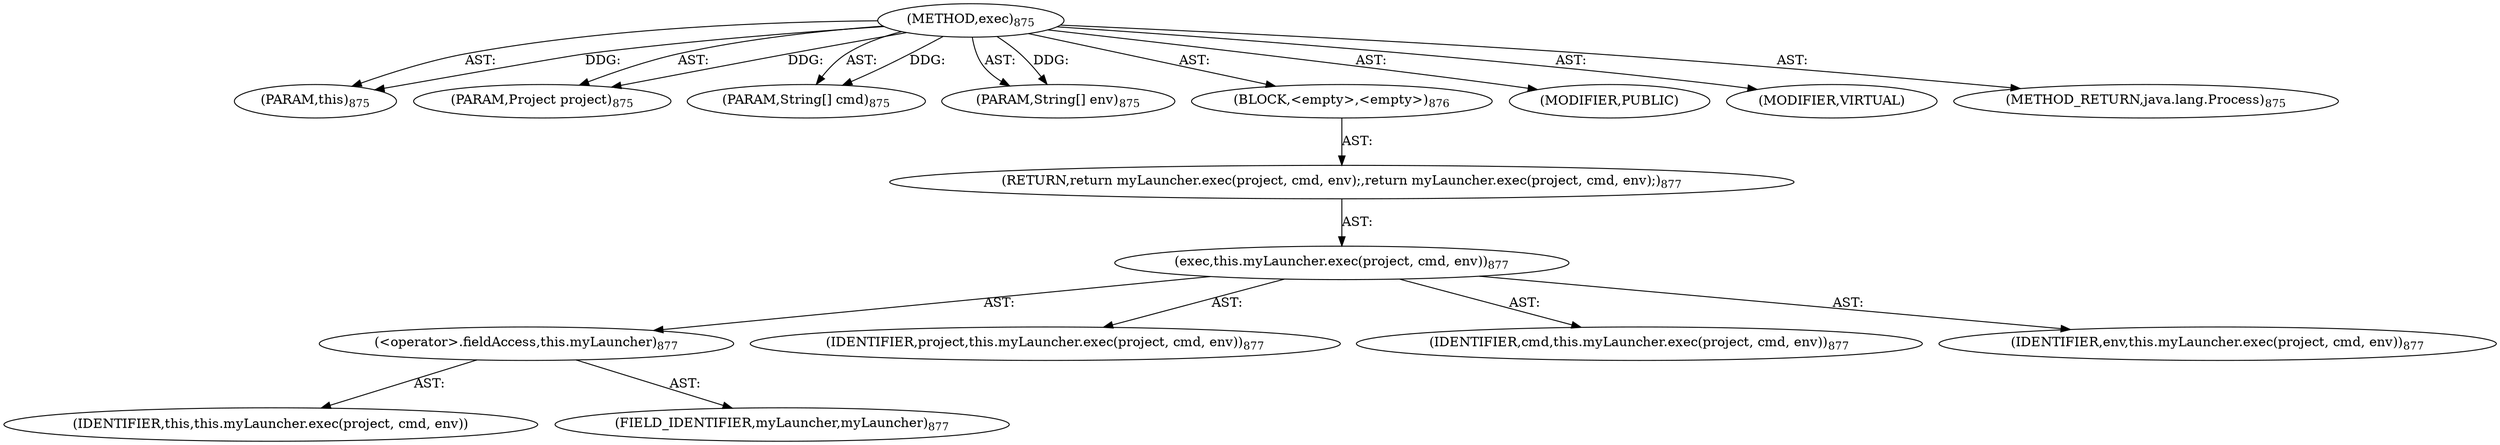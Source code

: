 digraph "exec" {  
"111669149731" [label = <(METHOD,exec)<SUB>875</SUB>> ]
"115964117077" [label = <(PARAM,this)<SUB>875</SUB>> ]
"115964117078" [label = <(PARAM,Project project)<SUB>875</SUB>> ]
"115964117079" [label = <(PARAM,String[] cmd)<SUB>875</SUB>> ]
"115964117080" [label = <(PARAM,String[] env)<SUB>875</SUB>> ]
"25769803904" [label = <(BLOCK,&lt;empty&gt;,&lt;empty&gt;)<SUB>876</SUB>> ]
"146028888093" [label = <(RETURN,return myLauncher.exec(project, cmd, env);,return myLauncher.exec(project, cmd, env);)<SUB>877</SUB>> ]
"30064771504" [label = <(exec,this.myLauncher.exec(project, cmd, env))<SUB>877</SUB>> ]
"30064771505" [label = <(&lt;operator&gt;.fieldAccess,this.myLauncher)<SUB>877</SUB>> ]
"68719477118" [label = <(IDENTIFIER,this,this.myLauncher.exec(project, cmd, env))> ]
"55834574934" [label = <(FIELD_IDENTIFIER,myLauncher,myLauncher)<SUB>877</SUB>> ]
"68719477119" [label = <(IDENTIFIER,project,this.myLauncher.exec(project, cmd, env))<SUB>877</SUB>> ]
"68719477120" [label = <(IDENTIFIER,cmd,this.myLauncher.exec(project, cmd, env))<SUB>877</SUB>> ]
"68719477121" [label = <(IDENTIFIER,env,this.myLauncher.exec(project, cmd, env))<SUB>877</SUB>> ]
"133143986271" [label = <(MODIFIER,PUBLIC)> ]
"133143986272" [label = <(MODIFIER,VIRTUAL)> ]
"128849018915" [label = <(METHOD_RETURN,java.lang.Process)<SUB>875</SUB>> ]
  "111669149731" -> "115964117077"  [ label = "AST: "] 
  "111669149731" -> "115964117078"  [ label = "AST: "] 
  "111669149731" -> "115964117079"  [ label = "AST: "] 
  "111669149731" -> "115964117080"  [ label = "AST: "] 
  "111669149731" -> "25769803904"  [ label = "AST: "] 
  "111669149731" -> "133143986271"  [ label = "AST: "] 
  "111669149731" -> "133143986272"  [ label = "AST: "] 
  "111669149731" -> "128849018915"  [ label = "AST: "] 
  "25769803904" -> "146028888093"  [ label = "AST: "] 
  "146028888093" -> "30064771504"  [ label = "AST: "] 
  "30064771504" -> "30064771505"  [ label = "AST: "] 
  "30064771504" -> "68719477119"  [ label = "AST: "] 
  "30064771504" -> "68719477120"  [ label = "AST: "] 
  "30064771504" -> "68719477121"  [ label = "AST: "] 
  "30064771505" -> "68719477118"  [ label = "AST: "] 
  "30064771505" -> "55834574934"  [ label = "AST: "] 
  "111669149731" -> "115964117077"  [ label = "DDG: "] 
  "111669149731" -> "115964117078"  [ label = "DDG: "] 
  "111669149731" -> "115964117079"  [ label = "DDG: "] 
  "111669149731" -> "115964117080"  [ label = "DDG: "] 
}
